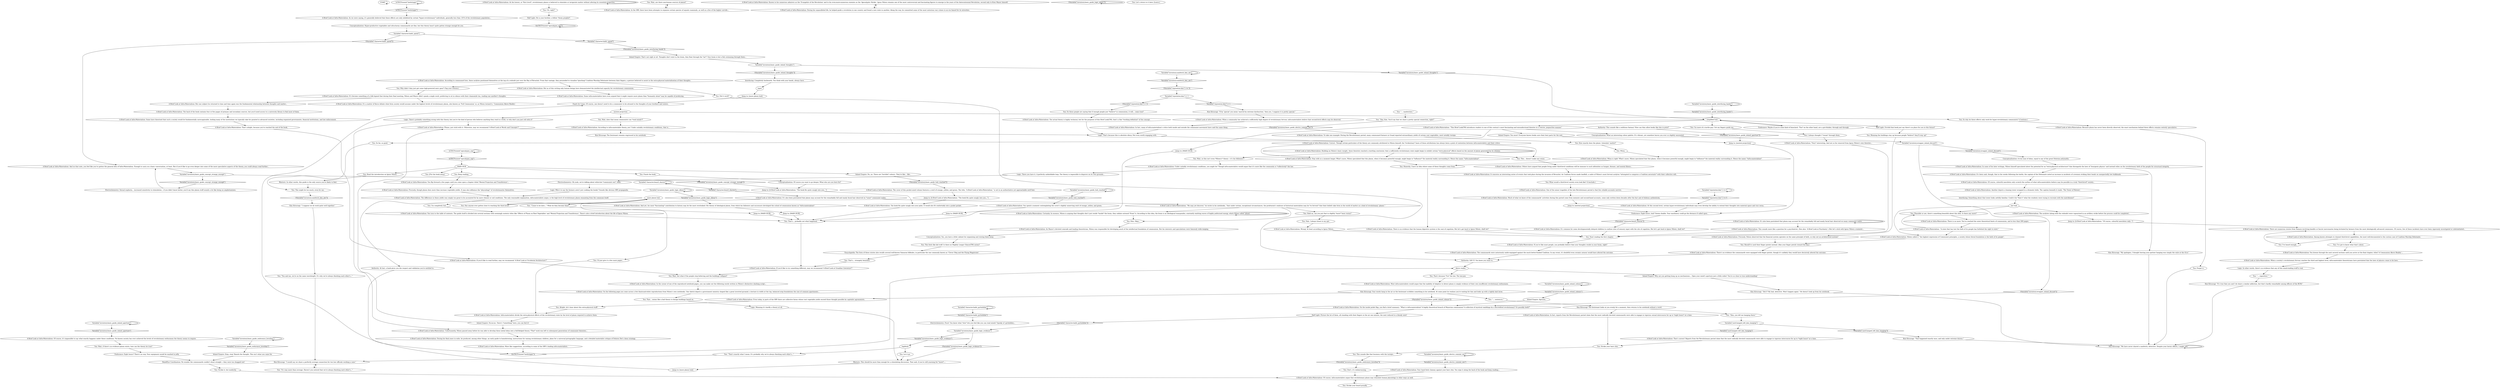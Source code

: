 # INVENTORY / INFRA-MATERIALISM GUIDE
# An Introduction to the Theories of Ignus Nilsen (PART OF THE COMMUNIST DREAM QUEST)
# ==================================================
digraph G {
	  0 [label="START"];
	  1 [label="input"];
	  2 [label="Variable[\"inventory.basic_guide_interfacing_hands\"]"];
	  3 [label="Variable[\"inventory.basic_guide_interfacing_hands\"]", shape=diamond];
	  4 [label="!(Variable[\"inventory.basic_guide_interfacing_hands\"])", shape=diamond];
	  5 [label="Electrochemistry: Sexual euphoria... increased sensitivity to stimulation... if you didn't know better, you'd say this plasm stuff sounds a lot like being on amphetamines."];
	  6 [label="Conceptualization: Of course you want to go deeper. What else are you here for?"];
	  7 [label="A Brief Look at Infra-Materialism: You breeze through the next several sections until you arrive at the final chapter, titled 'A Communism Above Reality'..."];
	  8 [label="A Brief Look at Infra-Materialism: It concerns an interesting series of events that took place during the invasion of Revachol. As Coalition forces made landfall, a cadre of Nilsen's most fervent acolytes *attempted to compress a Coalition aerostatic* with their collective will..."];
	  9 [label="A Brief Look at Infra-Materialism: In some of his later writings, Nilsen himself speculated about the potential for an *extra-physical architecture* that disregards the laws of 'bourgeois physics' and instead relies on the revolutionary faith of the people for structural integrity."];
	  10 [label="A Brief Look at Infra-Materialism: But one subject he returned to time and time again was the fundamental relationship between thoughts and matter..."];
	  11 [label="You: That's... probably not what happened."];
	  12 [label="MAIN HUB"];
	  13 [label="Half Light: He is your brother, a fellow *doom prophet*."];
	  14 [label="A Brief Look at Infra-Materialism: Wrong! At least according to Ignus Nilsen..."];
	  15 [label="A Brief Look at Infra-Materialism: There is no evidence that the human digestive system is the seat of cognition. But let's get back to Ignus Nilsen, shall we?"];
	  16 [label="A Brief Look at Infra-Materialism: This sounds more like a question for a psychiatrist. (See also: 'A Brief Look at Psychiatry'.) But let's stick with Ignus Nilsen a moment..."];
	  17 [label="You: Stroke your beard proudly."];
	  18 [label="Electrochemistry: Oh yeah, we're talking about white-hot *communist sex*, baby."];
	  19 [label="Logic: Meaning it's hardly a theory at all."];
	  20 [label="A Brief Look at Infra-Materialism: Nilsen called it \"the highest expression of Communist principles, a society whose literal foundation is the faith of its people\"."];
	  21 [label="You: This might be too much, even for me."];
	  22 [label="A Brief Look at Infra-Materialism: You turn to the table of contents. The guide itself is divided into several sections with seemingly esoteric titles like 'Effects of Plasm on Root Vegetables' and 'Mental Projection and Transference'. There's also a brief introduction about the life of Ignus Nilsen."];
	  23 [label="A Brief Look at Infra-Materialism: Please, just stick with it. Otherwise, may we recommend 'A Brief Look at Words and Concepts'?"];
	  24 [label="You: Alright, let's hear about this extra-physical stuff!"];
	  25 [label="Logic: Who's to say the farmers aren't just cooking the books? Sounds like obvious SRV propaganda."];
	  26 [label="Variable[\"inventory.basic_guide_electro_commie_sex\"]"];
	  27 [label="Variable[\"inventory.basic_guide_electro_commie_sex\"]", shape=diamond];
	  28 [label="!(Variable[\"inventory.basic_guide_electro_commie_sex\"])", shape=diamond];
	  29 [label="Variable[\"reputation.kim\"] >= 5"];
	  30 [label="Variable[\"reputation.kim\"] >= 5", shape=diamond];
	  31 [label="!(Variable[\"reputation.kim\"] >= 5)", shape=diamond];
	  32 [label="Kim Kitsuragi: \"That happened exactly once, and only under extreme duress.\""];
	  33 [label="Kim Kitsuragi: \"Did I? My bad, detective. Won't happen again.\" He doesn't look up from his notebook."];
	  34 [label="Variable[\"character.habit_pyrholidon\"]"];
	  35 [label="Variable[\"character.habit_pyrholidon\"]", shape=diamond];
	  36 [label="!(Variable[\"character.habit_pyrholidon\"])", shape=diamond];
	  37 [label="A Brief Look at Infra-Materialism: It's been said, though, that in the weeks following the battle, the captain of the Debutante noted an increase in incidents of crewmen striking their heads on unexpectedly low bulkheads."];
	  38 [label="You: That... seems like a bad theory to design buildings based on."];
	  39 [label="A Brief Look at Infra-Materialism: Another depicts a leaning tower wrapped in a dramatic helix. The caption beneath it reads: 'The Tower of History'."];
	  40 [label="Jump to: [more plasm hub]"];
	  41 [label="Variable[\"inventory.basic_guide_hub_reached\"]"];
	  42 [label="Variable[\"inventory.basic_guide_hub_reached\"]", shape=diamond];
	  43 [label="!(Variable[\"inventory.basic_guide_hub_reached\"])", shape=diamond];
	  44 [label="Variable[\"inventory.basic_guide_inland_colours\"]"];
	  45 [label="Variable[\"inventory.basic_guide_inland_colours\"]", shape=diamond];
	  46 [label="!(Variable[\"inventory.basic_guide_inland_colours\"])", shape=diamond];
	  47 [label="You: \"... sandwiches.\""];
	  48 [label="Kim Kitsuragi: The lieutenant remains engrossed in his notebook."];
	  49 [label="Esprit de Corps: Of course, one doesn't need to be a communist to be attuned to the thoughts of your brothers and sisters."];
	  50 [label="more plasm hub"];
	  51 [label="A Brief Look at Infra-Materialism: There are numerous stories from Samara involving bandits or fascist mercenaries being levitated by farmers from the most ideologically advanced communes. Of course, few of these incidents have ever been rigorously investigated or substantiated..."];
	  52 [label="A Brief Look at Infra-Materialism: Of course, colourful anecdotes only scratch the surface of what infra-materialists believe may be possible in a truly *third-level* society..."];
	  53 [label="Jump to: [A Brief Look at Infra-Materialism: \"Of course, colourful anecdotes only...\"]"];
	  54 [label="Half Light: Picture the lot of them, all standing with their fingers in the air one minute, the next reduced to a bloody mist!"];
	  55 [label="A Brief Look at Infra-Materialism: \"This Brief Look(TM) introduces readers to one of this century's most fascinating and misunderstood theories in a concise, jargon-free manner.\""];
	  56 [label="You: I always thought I *swam* through them."];
	  57 [label="A Brief Look at Infra-Materialism: It's common for some developmentally delayed children to confuse sites of sensory input with the site of cognition. But let's get back to Ignus Nilsen, shall we?"];
	  58 [label="A Brief Look at Infra-Materialism: It's also been postulated that plasm may account for the remarkably full and manly facial hair observed on many communist males."];
	  59 [label="You: Stroke it, but modestly."];
	  60 [label="Conceptualization: Hyper-productive vegetables and ultra-horny communards are fine, but this theory hasn't quite gotten strange enough for you."];
	  61 [label="Jump to: [mental projection]"];
	  62 [label="Jump to: [MAIN HUB]"];
	  63 [label="A Brief Look at Infra-Materialism: More like suggestions, according to some of the SRV's leading infra-materialists."];
	  64 [label="Conceptualization: A true man of ideas, equal to any of the great Dolorian polymaths."];
	  65 [label="Inland Empire: No, no. These are *terrible* colours. They're like... like..."];
	  66 [label="You: Start reading the first chapter."];
	  67 [label="A Brief Look at Infra-Materialism: As Mazov's devoted comrade and leading theoretician, Nilsen was responsible for developing much of the intellectual foundation of communism. But his interests and speculations were famously wide-ranging."];
	  68 [label="A Brief Look at Infra-Materialism: Stay with us a moment longer. What's more, Nilsen speculated that this plasm, when it becomes powerful enough, might begin to *influence* the material reality surrounding it. Hence the name: *infra-materialism*."];
	  69 [label="You: So these people are saying that if enough people just *believe* in communism, it will... come true?"];
	  70 [label="Kim Kitsuragi: \"I would say we share a perfectly average connection for two law officials working a case.\""];
	  71 [label="Kim Kitsuragi: Your words hang in the air as the lieutenant scribbles something in his notebook. At some point he realizes you're waiting for him and looks up with a tightly knit brow."];
	  72 [label="Logic: There you have it. A perfectly unfalsifiable loop. The theory is impossible to disprove on its own grounds..."];
	  73 [label="Authority: At last, a book gives you the respect and validation you're entitled to."];
	  74 [label="You: Wait, are there non-human sources of plasm?"];
	  75 [label="A Brief Look at Infra-Materialism: But as of this writing only human beings have demonstrated the intellectual capacity for revolutionary communism."];
	  76 [label="You: Should've used their finger pistols instead. (Aim your finger pistols toward the bay.)"];
	  77 [label="A Brief Look at Infra-Materialism: On the following page you come across a few black-and-white reproductions from Nilsen's own notebooks. One sketch depicts a government ministry shaped like a great inverted pyramid, a hectare in width at the top, balanced atop foundations the size of common apartments..."];
	  78 [label="A Brief Look at Infra-Materialism: \"A state that has lost the faith of its people has forfeited the right to exist.\""];
	  79 [label="A Brief Look at Infra-Materialism: If you'd like to read further, may we recommend 'A Brief Look at Occidental Architecture'?"];
	  80 [label="A Brief Look at Infra-Materialism: If you'd like to try something different, may we recommend 'A Brief Look at Graadian Literature'?"];
	  81 [label="A Brief Look at Infra-Materialism: One of the minor tragedies of the late Revolutionary period is that few reliable accounts survive."];
	  82 [label="A Brief Look at Infra-Materialism: Some have theorised that such a society would be fundamentally unrecognisable, lacking many of the institutions we typically take for granted in advanced societies, including organised governments, financial institutions, and law enforcement."];
	  83 [label="Rhetoric: In other words, this guide is the only source you're likely to find."];
	  84 [label="A Brief Look at Infra-Materialism: Known to his numerous admirers as the 'Evangelist of the Revolution' and to his even-more-numerous enemies as the 'Apocalyptic Shrike', Ignus Nilsen remains one of the most controversial and fascinating figures to emerge in the years of the Antecentennial Revolution, second only to Kras Mazov himself."];
	  85 [label="IsTHCPresent(\"apocalypse_cop\")"];
	  86 [label="IsTHCPresent(\"apocalypse_cop\")", shape=diamond];
	  87 [label="!(IsTHCPresent(\"apocalypse_cop\"))", shape=diamond];
	  88 [label="A Brief Look at Infra-Materialism: And yet, his most *fascinating* contribution to history may be the most overlooked: His theory of ideological plasm, from which his followers and successors developed the school of communism known as *infra-materialism*."];
	  89 [label="Inland Empire: No-no-no. There's *something* here, you can feel it!"];
	  90 [label="A Brief Look at Infra-Materialism: At the lowest, or *first level*, revolutionary plasm is believed to stimulate or invigorate matter without altering its essential properties."];
	  91 [label="You: This sounds like that business with the turnips..."];
	  92 [label="A Brief Look at Infra-Materialism: Your hand feels clammy against your bare chin. You wipe it along the back of the book and keep reading..."];
	  93 [label="A Brief Look at Infra-Materialism: That's correct! Reports from the Revolutionary period claim that the most radically devoted communards were able to engage in vigorous intercourse for up to *eight hours* at a time."];
	  94 [label="Kim Kitsuragi: \"My apologies, I thought leaving your partner hanging was simply the style at the 41st.\""];
	  95 [label="You: Meaning the buildings stay up because people *believe* they'll stay up?"];
	  96 [label="Authority: This sounds like a seditious fantasy! How can they allow books like this in print?"];
	  97 [label="Jump to: [A Brief Look at Infra-Materialism: \"The book fits quite snugly into you...\"]"];
	  98 [label="Conceptualization: What an interesting colour palette. It's vibrant, yet somehow leaves you ever so slightly nauseated."];
	  99 [label="You: This feels like kid stuff. Is there no Slightly Longer Glance(TM) series?"];
	  100 [label="Inland Empire: That's not right at all. Thoughts don't exist in the brain, they float through the *air*! Your brain is but a fish swimming through them..."];
	  101 [label="Endurance: Maybe if you're some kind of binoclard. *You* on the other hand, are a gut-thinker, through and through."];
	  102 [label="You: Honestly, I have no idea where some of these thoughts come from."];
	  103 [label="A Brief Look at Infra-Materialism: Unfortunately, Nilsen passed away before he was able to develop these initial ideas into a full-fledged theory. *That* work was left to subsequent generations of communist theorists..."];
	  104 [label="You: I'll just give it a few more pages..."];
	  105 [label="You: Stroke your bare chin."];
	  106 [label="Endurance: Eight hours, huh? Seems doable. Your machinery could go the distance if called upon..."];
	  107 [label="mental projection"];
	  108 [label="A Brief Look at Infra-Materialism: It's become something of a folk legend that during their final meeting, Nilsen and Mazov didn't speak a single word, preferring to sit in silence with their chamomile tea, reading one another's thoughts."];
	  109 [label="A Brief Look at Infra-Materialism: The communards were notoriously under-equipped against the much better-funded Coalition. In any event, it's doubtful even ceramic armour would have altered the outcome."];
	  110 [label="Conceptualization: Yes, you have a little cabinet for organizing and storing them away."];
	  111 [label="A Brief Look at Infra-Materialism: During his final years in exile, he produced, among other things, an early guide to homebrewing, instructions for raising revolutionary children, plans for a universal pictographic language, and a detailed materialist critique of Dolores Dei's chess strategy."];
	  112 [label="A Brief Look at Infra-Materialism: Building on Nilsen's basic insight, these theorists reached a startling conclusion: that a sufficiently revolutionary state might begin to exhibit certain *extra-physical* effects based on the amount of plasm generated by its citizens."];
	  113 [label="You: I'm completely lost."];
	  114 [label="A Brief Look at Infra-Materialism: Even today, in parts of the SRV there are collective farms whose root vegetable yields exceed those thought possible by capitalist agronomists."];
	  115 [label="You: \"... cigarettes.\""];
	  116 [label="Inland Empire: Why are you getting hung up on mechanisms... Open your mind's aperture just a little wider! You're so close to true understanding!"];
	  117 [label="You: That's because *I'm* the law. The law-jaw."];
	  118 [label="You: \"Cease to be laws...\" What do they become then?"];
	  119 [label="You: What would a third-level society even look like? (Conclude.)"];
	  120 [label="A Brief Look at Infra-Materialism: According to communard lore, these acolytes positioned themselves at the top of a redoubt just over the Bay of Revachol. From that vantage, they proceeded to visualise *pinching* Coalition Warship Debutante between their fingers, a gesture believed to assist in the extra-physical materialisation of their thoughts."];
	  121 [label="A Brief Look at Infra-Materialism: It's a matter of fierce debate what form society would assume under the highest levels of revolutionary plasm, also known as 'Full Communism' or, as Nilsen termed it, 'Communism Above Reality'."];
	  122 [label="You: That's... strangely beautiful."];
	  123 [label="A Brief Look at Infra-Materialism: Among known attempts to channel third-level capabilities, the most well-documented is the curious case of Coalition Warship Debutante."];
	  124 [label="Encyclopedia: The form of these stories also recalls several well-known Samaran folktales, in particular the one commonly known as 'Clever Oleg and the Flying Magistrate'."];
	  125 [label="A Brief Look at Infra-Materialism: The back of the book contains four or five pages of primary and secondary sources, but you'd need access to a university library to find most of them."];
	  126 [label="A Brief Look at Infra-Materialism: \"We may yet discover,\" he wrote in his notebooks, \"that under certain, exceptional circumstances, the proletariat's embrace of historical materialism may be *so fervent* that their beliefs take form in the world of matter as a kind of revolutionary 'plasm'.\""];
	  127 [label="You: Don't, it's embarrassing."];
	  128 [label="Endurance: Eight hours? There's no way. Your equipment would be mashed to jelly."];
	  129 [label="A Brief Look at Infra-Materialism: Most infra-materialists would argue that the inability of skeptics to detect plasm is simply evidence of their own insufficient revolutionary enthusiasm."];
	  130 [label="A Brief Look at Infra-Materialism: Under suitably revolutionary conditions, you might be! Though infra-materialists would argue that it's more like the community is *collectively* the law."];
	  131 [label="A Brief Look at Infra-Materialism: Correct. Though certain particulars of the theory are commonly attributed to Nilsen himself, the *evidentiary* basis of those attributions has always been a point of contention between infra-materialists and their critics."];
	  132 [label="Variable[\"inventory.basic_guide_logic_idiocy\"]"];
	  133 [label="Variable[\"inventory.basic_guide_logic_idiocy\"]", shape=diamond];
	  134 [label="!(Variable[\"inventory.basic_guide_logic_idiocy\"])", shape=diamond];
	  135 [label="Logic: There's probably something wrong with this theory, but you're the kind of person who believes anything they read in a book, so why don't you just roll with it?"];
	  136 [label="You: \"Hey, Kim. You'd say that we share a pretty special connection, right?\""];
	  137 [label="Variable[\"inventory.sandwich_kim_ate\"]"];
	  138 [label="Variable[\"inventory.sandwich_kim_ate\"]", shape=diamond];
	  139 [label="!(Variable[\"inventory.sandwich_kim_ate\"])", shape=diamond];
	  140 [label="A Brief Look at Infra-Materialism: That's alright, because you've reached the end of the book."];
	  141 [label="Half Light: D-d-did that book just say there's no place for you in this future?"];
	  142 [label="You: Uh, right?"];
	  143 [label="You: How exactly does the plasm 'stimulate' matter?"];
	  144 [label="A Brief Look at Infra-Materialism: The difference in these yields was simply too great to be accounted for by mere climate or soil conditions. The only reasonable explanation, infra-materialists argue, is the high level of revolutionary plasm emanating from the commune itself."];
	  145 [label="Variable[\"character.beard_shaven\"]"];
	  146 [label="Variable[\"character.beard_shaven\"]", shape=diamond];
	  147 [label="!(Variable[\"character.beard_shaven\"])", shape=diamond];
	  148 [label="Variable[\"inventory.basic_guide_endurance_loverboy\"]"];
	  149 [label="Variable[\"inventory.basic_guide_endurance_loverboy\"]", shape=diamond];
	  150 [label="!(Variable[\"inventory.basic_guide_endurance_loverboy\"])", shape=diamond];
	  151 [label="A Brief Look at Infra-Materialism: Precisely, though plasm does more than increase vegetable yields. It may also influence the *physiology* of revolutionaries themselves."];
	  152 [label="A Brief Look at Infra-Materialism: When a community has achieved a sufficiently high degree of revolutionary fervour, infra-materialists believe that second-level effects may be observed."];
	  153 [label="You: \"That's exactly what I mean. It's probably why we're always finishing each other's...\""];
	  154 [label="You: Wait, if there's no evidence plasm exists, how can the theory be true?"];
	  155 [label="A Brief Look at Infra-Materialism: Some infra-materialists have even argued that it might require more plasm than *humanity alone* may be capable of producing."];
	  156 [label="Jump to: [more plasm hub]"];
	  157 [label="Variable[\"inventory.basic_guide_inland_aperture\"]"];
	  158 [label="Variable[\"inventory.basic_guide_inland_aperture\"]", shape=diamond];
	  159 [label="!(Variable[\"inventory.basic_guide_inland_aperture\"])", shape=diamond];
	  160 [label="A Brief Look at Infra-Materialism: Others have argued that people living under third-level conditions will be immune to such infirmities as hunger, disease, and mental illness..."];
	  161 [label="A Brief Look at Infra-Materialism: In fact, many of infra-materialism's critics both inside and outside the communist movement have said the same thing."];
	  162 [label="A Brief Look at Infra-Materialism: At this second level, certain hyper-revolutionary individuals may even develop the ability to extend their thoughts into material space and vice versa."];
	  163 [label="Kim Kitsuragi: \"I suppose we do work quite well together.\""];
	  164 [label="Kim Kitsuragi: \"We have never shared a sandwich, detective. Despite your heroic efforts, I might add.\""];
	  165 [label="A Brief Look at Infra-Materialism: As we were saying, it's generally believed that these effects are only exhibited by certain *hyper-revolutionary* individuals, generally less than .01% of the revolutionary population..."];
	  166 [label="Authority: SAY IT. You know you want to."];
	  167 [label="A Brief Look at Infra-Materialism: The acolytes (along with the redoubt) were vapourised in an artillery strike before the process could be completed..."];
	  168 [label="You: Wait, but what if the people stop believing and the buildings collapse?"];
	  169 [label="Jump to: [MAIN HUB]"];
	  170 [label="You: Nah, I always listen to my gut."];
	  171 [label="A Brief Look at Infra-Materialism: Certainly. In essence, Nilsen is arguing that thoughts don’t just reside *inside* the brain, they radiate outward *from* it. According to this idea, the brain is an ideological transponder, constantly emitting waves of highly politicised energy, which Nilsen called 'plasm'."];
	  172 [label="You: Whoa."];
	  173 [label="A Brief Look at Infra-Materialism: To take one example: During the Revolutionary period, many communard farmers in Graad reported extraordinary yields of certain root vegetables, most notably turnips."];
	  174 [label="A Brief Look at Infra-Materialism: In fact, reports from the Revolutionary period claim that the most radically devoted communards were able to engage in vigorous sexual intercourse for up to *eight hours* at a time."];
	  175 [label="You: \"Kim, you left me hanging there.\""];
	  176 [label="You: Forget it."];
	  177 [label="Logic: In other words, there's no evidence that any of this mind-reading stuff is real."];
	  178 [label="IsTHCPresent(\"lawbringer\")"];
	  179 [label="IsTHCPresent(\"lawbringer\")", shape=diamond];
	  180 [label="!(IsTHCPresent(\"lawbringer\"))", shape=diamond];
	  181 [label="A Brief Look at Infra-Materialism: Of course, it's impossible to say what exactly happens under these conditions. No known society has ever achieved the levels of revolutionary enthusiasm the theory seems to require."];
	  182 [label="Inland Empire: You must! Everyone knows books save their best parts for the end..."];
	  183 [label="You: Let's return to it later. [Leave.]"];
	  184 [label="simplified hub"];
	  185 [label="A Brief Look at Infra-Materialism: Whoa is right! What's more, Nilsen speculated that this plasm, when it becomes powerful enough, might begin to *influence* the material reality surrounding it. Hence the name: *infra-materialism*."];
	  186 [label="A Brief Look at Infra-Materialism: And on that note, you feel like you've gotten the general idea of Infra-Materialism. Enough to carry on a basic conversation, at least. But if you'd like to go even deeper into some of the more speculative aspects of the theory, you could always read further..."];
	  187 [label="Variable[\"reputation.kim\"] < 1"];
	  188 [label="Variable[\"reputation.kim\"] < 1", shape=diamond];
	  189 [label="!(Variable[\"reputation.kim\"] < 1)", shape=diamond];
	  190 [label="You: \"You and me, we're on the same wavelength. It's why we're always finishing each other's...\""];
	  191 [label="You: \"... sentences.\""];
	  192 [label="A Brief Look at Infra-Materialism: According to infra-materialist theory, yes! Under suitably revolutionary conditions, that is..."];
	  193 [label="Jump to: [mental projection]"];
	  194 [label="Rhetoric: This should be more than enough for a stimulating discussion. That said, if you're still yearning for *more*...."];
	  195 [label="above reality"];
	  196 [label="You: I've got to know what that's about."];
	  197 [label="You: I've heard enough."];
	  198 [label="A Brief Look at Infra-Materialism: It's also been postulated that plasm may account for the remarkably full and manly facial hair observed on *some* communist males."];
	  199 [label="A Brief Look at Infra-Materialism: Of course, infra-materialists argue that revolutionary plasm may stimulate human physiology in other ways as well."];
	  200 [label="Variable[\"inventory.basic_guide_concept_strange_enough\"]"];
	  201 [label="Variable[\"inventory.basic_guide_concept_strange_enough\"]", shape=diamond];
	  202 [label="!(Variable[\"inventory.basic_guide_concept_strange_enough\"])", shape=diamond];
	  203 [label="You: \"It's way more than average. Haven't you noticed that we're always finishing each other's...\""];
	  204 [label="You: Why didn't they just get some high-powered merc gear? (Tap your armour.)"];
	  205 [label="last hub"];
	  206 [label="A Brief Look at Infra-Materialism: You spend a moment contemplating the cover's slightly unnerving swirl of orange, yellow, and green."];
	  207 [label="Jump to: [MAIN HUB]"];
	  208 [label="A Brief Look at Infra-Materialism: The cover of this pocket-sized volume features a swirl of orange, yellow, and green. The title, \"A Brief Look at Infra-Materialism,\" is set in an authoritative yet approachable serif font."];
	  209 [label="Inland Empire: Apricots."];
	  210 [label="You: So far, so good."];
	  211 [label="A Brief Look at Infra-Materialism: The book fits quite snugly into your palm. It would also fit comfortably into a jacket pocket."];
	  212 [label="A Brief Look at Infra-Materialism: During his unparalleled life, he helped guide a revolution in one country and found a new state in another. Along the way, he committed some of the most notorious war crimes in an era famed for its atrocities."];
	  213 [label="A Brief Look at Infra-Materialism: If you're like most people, you probably believe that your thoughts reside in your brain, right?"];
	  214 [label="Variable[\"inventory.basic_guide_inland_thoughts\"]"];
	  215 [label="Variable[\"inventory.basic_guide_inland_thoughts\"]", shape=diamond];
	  216 [label="!(Variable[\"inventory.basic_guide_inland_thoughts\"])", shape=diamond];
	  217 [label="You: This... doesn't make any sense."];
	  218 [label="A Brief Look at Infra-Materialism: Infra-materialists divide the extra-physical effects of the revolutionary state by the level of plasm required to achieve them."];
	  219 [label="Hand/Eye Coordination: No wonder the communards couldn't shoot straight -- they were too shagged out!"];
	  220 [label="You: Wait, does that mean communists can *read minds*?"];
	  221 [label="Kim Kitsuragi: \"It's true that you and I do share a similar addiction, but that's hardly remarkable among officers of the RCM.\""];
	  222 [label="A Brief Look at Infra-Materialism: Because plasm has never been directly observed, the exact mechanism behind these effects remains entirely speculative."];
	  223 [label="You: Let it go."];
	  224 [label="A Brief Look at Infra-Materialism: Much of what we know of the communards' activities during this period come from memoirs and second-hand accounts, some only written down decades after the fact and of dubious authenticity."];
	  225 [label="Variable[\"inventory.wrapper_inland_discard\"]"];
	  226 [label="Variable[\"inventory.wrapper_inland_discard\"]", shape=diamond];
	  227 [label="!(Variable[\"inventory.wrapper_inland_discard\"])", shape=diamond];
	  228 [label="A Brief Look at Infra-Materialism: On the inside jacket flap, you find a brief summary: \"What is infra-materialism? A highly theoretical branch of Mazovian communism? A collection of mystical ramblings by a discredited revolutionary? Or possibly both?\""];
	  229 [label="You: Read the introduction on Ignus Nilsen."];
	  230 [label="Jump to: [MAIN HUB]"];
	  231 [label="Interfacing: Completely backwards. You think with your hands, always have."];
	  232 [label="You: Wait, so this isn't even *Nilsen's* theory -- it's his followers'?"];
	  233 [label="Logic: That's because this is absolute idiocy. Not even worth engaging with."];
	  234 [label="Inland Empire: Stop, stop! Banish the thought. This isn't what you came for."];
	  235 [label="You: So why do these effects only work for hyper-revolutionary communists? (Continue.)"];
	  236 [label="Kim Kitsuragi: The lieutenant looks at you evenly for a moment, then returns to his notebook without a word."];
	  237 [label="Variable[\"yard.hanged_left_kim_hanging\"]"];
	  238 [label="Variable[\"yard.hanged_left_kim_hanging\"]", shape=diamond];
	  239 [label="!(Variable[\"yard.hanged_left_kim_hanging\"])", shape=diamond];
	  240 [label="A Brief Look at Infra-Materialism: When a society's revolutionary fervour reaches the third and highest level, infra-materialist theoreticians have postulated that the laws of physics cease to be laws."];
	  241 [label="Interfacing: Something about that tower looks awfully familiar. Could it be *that's* what the students were trying to recreate with the matchboxes?"];
	  242 [label="You: Plausible or not, there's something beautiful about this idea. Is there any more?"];
	  243 [label="A Brief Look at Infra-Materialism: In the corner of one of the reproduced notebook pages, you can make out the following words written in Nilsen's distinctive slashing script..."];
	  244 [label="You: [Put the book away.]"];
	  245 [label="You: Finish the book."];
	  246 [label="You: I'm more of a tactile guy. I let my fingers guide me."];
	  247 [label="A Brief Look at Infra-Materialism: *Very* interesting. And not so far removed from Ignus Nilsen's own theories..."];
	  248 [label="You: Hold on, can you put that in slightly *more* basic terms?"];
	  249 [label="A Brief Look at Infra-Materialism: You flip forward a few pages until you come upon a chapter titled 'Mental Projection and Transference'..."];
	  250 [label="Kim Kitsuragi: \"If by 'special' you mean 'marred by extreme dysfunction,' then yes, I suppose it is pretty special.\""];
	  251 [label="Electrochemistry: Pssst! You know what *else* lets you feel like you can read minds? Spooky ol' pyrholidon..."];
	  252 [label="Variable[\"inventory.basic_guide_logic_evidence\"]"];
	  253 [label="Variable[\"inventory.basic_guide_logic_evidence\"]", shape=diamond];
	  254 [label="!(Variable[\"inventory.basic_guide_logic_evidence\"])", shape=diamond];
	  255 [label="You: Has anyone ever gotten close to reaching the third level?"];
	  256 [label="A Brief Look at Infra-Materialism: In the SRV, there have been attempts to organise certain species of aquatic mammals, as well as a few of the higher corvids..."];
	  257 [label="Jump to: [A Brief Look at Infra-Materialism: \"The book fits quite snugly into you...\"]"];
	  258 [label="You: Keep reading."];
	  259 [label="A Brief Look at Infra-Materialism: The actual theory is highly technical, but for the purposes of this Brief Look(TM), that's a fine *working definition* of the concept."];
	  260 [label="You: Huh. Okay..."];
	  261 [label="Variable[\"character.habit_speed\"]"];
	  262 [label="Variable[\"character.habit_speed\"]", shape=diamond];
	  263 [label="!(Variable[\"character.habit_speed\"])", shape=diamond];
	  264 [label="logibhub"];
	  265 [label="You: Did it work?"];
	  266 [label="A Brief Look at Infra-Materialism: There's no evidence the communards were equipped with finger pistols, though it's unlikely they would have decisively altered the outcome."];
	  267 [label="A Brief Look at Infra-Materialism: Precisely. Nilsen observed that the financial system operates on the same principle of faith, so why not an architectural system?"];
	  268 [label="A Brief Look at Infra-Materialism: There is no more. You've reached the outer theoretical limits of communism, and in less than 200 pages."];
	  0 -> 0
	  1 -> 40
	  2 -> 2
	  2 -> 3
	  3 -> 184
	  4 -> 100
	  5 -> 186
	  6 -> 257
	  7 -> 240
	  8 -> 119
	  9 -> 37
	  9 -> 94
	  10 -> 125
	  11 -> 80
	  12 -> 65
	  12 -> 258
	  12 -> 229
	  12 -> 244
	  12 -> 245
	  13 -> 87
	  14 -> 66
	  15 -> 66
	  16 -> 66
	  17 -> 199
	  18 -> 25
	  19 -> 194
	  20 -> 76
	  21 -> 139
	  22 -> 11
	  23 -> 233
	  24 -> 218
	  25 -> 144
	  26 -> 26
	  26 -> 27
	  27 -> 92
	  28 -> 173
	  29 -> 29
	  29 -> 30
	  30 -> 162
	  31 -> 187
	  32 -> 164
	  33 -> 164
	  34 -> 34
	  34 -> 35
	  35 -> 251
	  36 -> 252
	  37 -> 52
	  38 -> 19
	  39 -> 241
	  40 -> 49
	  41 -> 41
	  41 -> 42
	  42 -> 206
	  43 -> 208
	  44 -> 44
	  44 -> 45
	  45 -> 209
	  46 -> 228
	  47 -> 136
	  49 -> 107
	  50 -> 73
	  50 -> 118
	  50 -> 255
	  51 -> 123
	  52 -> 39
	  53 -> 51
	  54 -> 36
	  55 -> 210
	  55 -> 182
	  55 -> 98
	  56 -> 247
	  57 -> 66
	  58 -> 16
	  58 -> 58
	  59 -> 199
	  60 -> 261
	  61 -> 106
	  62 -> 11
	  63 -> 180
	  64 -> 9
	  65 -> 43
	  66 -> 213
	  67 -> 110
	  68 -> 102
	  69 -> 259
	  70 -> 203
	  71 -> 114
	  71 -> 46
	  71 -> 191
	  72 -> 18
	  73 -> 180
	  74 -> 256
	  75 -> 155
	  76 -> 266
	  77 -> 38
	  78 -> 242
	  78 -> 20
	  79 -> 168
	  80 -> 168
	  81 -> 224
	  82 -> 140
	  83 -> 21
	  84 -> 212
	  85 -> 85
	  85 -> 86
	  86 -> 12
	  87 -> 87
	  88 -> 230
	  89 -> 103
	  89 -> 23
	  90 -> 90
	  90 -> 142
	  91 -> 150
	  92 -> 199
	  93 -> 105
	  94 -> 164
	  95 -> 267
	  96 -> 159
	  97 -> 211
	  98 -> 225
	  99 -> 124
	  100 -> 214
	  101 -> 184
	  102 -> 15
	  103 -> 111
	  104 -> 218
	  105 -> 91
	  106 -> 147
	  107 -> 235
	  107 -> 220
	  107 -> 135
	  108 -> 121
	  108 -> 10
	  109 -> 166
	  110 -> 99
	  111 -> 63
	  112 -> 232
	  112 -> 217
	  112 -> 112
	  112 -> 68
	  113 -> 22
	  114 -> 24
	  115 -> 221
	  116 -> 33
	  117 -> 129
	  118 -> 62
	  119 -> 81
	  120 -> 265
	  120 -> 75
	  120 -> 204
	  122 -> 80
	  123 -> 196
	  123 -> 197
	  124 -> 122
	  125 -> 82
	  126 -> 248
	  126 -> 171
	  126 -> 260
	  127 -> 199
	  128 -> 219
	  129 -> 71
	  130 -> 72
	  131 -> 112
	  131 -> 217
	  131 -> 68
	  132 -> 132
	  132 -> 133
	  133 -> 88
	  134 -> 134
	  135 -> 103
	  135 -> 23
	  136 -> 28
	  137 -> 137
	  137 -> 138
	  138 -> 31
	  139 -> 163
	  140 -> 79
	  141 -> 95
	  142 -> 13
	  143 -> 172
	  144 -> 113
	  145 -> 145
	  145 -> 146
	  146 -> 198
	  147 -> 57
	  148 -> 148
	  148 -> 149
	  149 -> 234
	  150 -> 127
	  151 -> 144
	  152 -> 161
	  153 -> 70
	  154 -> 128
	  155 -> 49
	  156 -> 49
	  157 -> 157
	  157 -> 158
	  158 -> 181
	  159 -> 61
	  160 -> 8
	  161 -> 233
	  162 -> 106
	  163 -> 190
	  164 -> 164
	  165 -> 60
	  166 -> 195
	  167 -> 53
	  168 -> 243
	  169 -> 11
	  170 -> 14
	  171 -> 171
	  171 -> 260
	  172 -> 185
	  173 -> 143
	  174 -> 105
	  175 -> 237
	  176 -> 164
	  177 -> 115
	  178 -> 178
	  178 -> 179
	  179 -> 165
	  180 -> 195
	  181 -> 154
	  182 -> 61
	  184 -> 101
	  184 -> 169
	  184 -> 141
	  184 -> 246
	  184 -> 55
	  185 -> 102
	  186 -> 200
	  187 -> 188
	  187 -> 189
	  188 -> 250
	  189 -> 69
	  190 -> 70
	  191 -> 236
	  192 -> 48
	  193 -> 106
	  194 -> 156
	  195 -> 116
	  195 -> 117
	  196 -> 7
	  197 -> 51
	  198 -> 104
	  198 -> 126
	  199 -> 17
	  200 -> 201
	  200 -> 202
	  201 -> 5
	  202 -> 257
	  203 -> 70
	  204 -> 108
	  205 -> 242
	  205 -> 20
	  205 -> 167
	  206 -> 207
	  207 -> 11
	  208 -> 97
	  209 -> 228
	  210 -> 21
	  211 -> 11
	  212 -> 84
	  213 -> 109
	  214 -> 216
	  214 -> 215
	  215 -> 184
	  216 -> 231
	  217 -> 160
	  218 -> 89
	  219 -> 59
	  220 -> 192
	  221 -> 164
	  222 -> 176
	  223 -> 194
	  224 -> 193
	  225 -> 226
	  225 -> 227
	  226 -> 64
	  227 -> 228
	  228 -> 54
	  229 -> 83
	  230 -> 11
	  231 -> 1
	  232 -> 130
	  233 -> 131
	  234 -> 219
	  235 -> 222
	  236 -> 174
	  236 -> 175
	  237 -> 238
	  237 -> 239
	  238 -> 93
	  239 -> 32
	  240 -> 177
	  241 -> 205
	  242 -> 268
	  243 -> 77
	  245 -> 6
	  246 -> 56
	  247 -> 66
	  248 -> 170
	  249 -> 151
	  250 -> 152
	  251 -> 252
	  252 -> 253
	  252 -> 254
	  253 -> 264
	  254 -> 194
	  255 -> 50
	  256 -> 74
	  257 -> 211
	  258 -> 249
	  259 -> 233
	  260 -> 67
	  261 -> 262
	  261 -> 263
	  262 -> 4
	  263 -> 186
	  264 -> 153
	  264 -> 223
	  265 -> 166
	  266 -> 166
	  267 -> 76
	  268 -> 78
}

